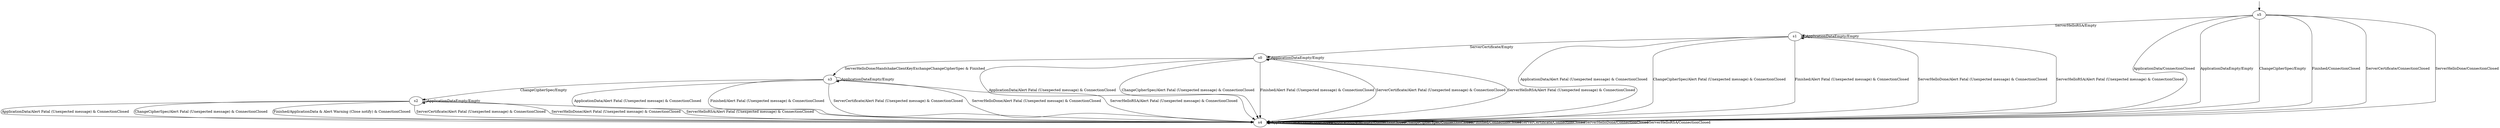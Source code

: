 digraph {
s5 [label="s5"]
s0 [label="s0"]
s1 [label="s1"]
s2 [label="s2"]
s3 [label="s3"]
s4 [label="s4"]
s5 -> s4 [label="ApplicationData/ConnectionClosed"];
s5 -> s4 [label="ApplicationDataEmpty/Empty"];
s5 -> s4 [label="ChangeCipherSpec/Empty"];
s5 -> s4 [label="Finished/ConnectionClosed"];
s5 -> s4 [label="ServerCertificate/ConnectionClosed"];
s5 -> s4 [label="ServerHelloDone/ConnectionClosed"];
s5 -> s1 [label="ServerHelloRSA/Empty"];
s0 -> s4 [label="ApplicationData/Alert Fatal (Unexpected message) & ConnectionClosed"];
s0 -> s0 [label="ApplicationDataEmpty/Empty"];
s0 -> s4 [label="ChangeCipherSpec/Alert Fatal (Unexpected message) & ConnectionClosed"];
s0 -> s4 [label="Finished/Alert Fatal (Unexpected message) & ConnectionClosed"];
s0 -> s4 [label="ServerCertificate/Alert Fatal (Unexpected message) & ConnectionClosed"];
s0 -> s3 [label="ServerHelloDone/HandshakeClientKeyExchangeChangeCipherSpec & Finished"];
s0 -> s4 [label="ServerHelloRSA/Alert Fatal (Unexpected message) & ConnectionClosed"];
s1 -> s4 [label="ApplicationData/Alert Fatal (Unexpected message) & ConnectionClosed"];
s1 -> s1 [label="ApplicationDataEmpty/Empty"];
s1 -> s4 [label="ChangeCipherSpec/Alert Fatal (Unexpected message) & ConnectionClosed"];
s1 -> s4 [label="Finished/Alert Fatal (Unexpected message) & ConnectionClosed"];
s1 -> s0 [label="ServerCertificate/Empty"];
s1 -> s4 [label="ServerHelloDone/Alert Fatal (Unexpected message) & ConnectionClosed"];
s1 -> s4 [label="ServerHelloRSA/Alert Fatal (Unexpected message) & ConnectionClosed"];
s2 -> s4 [label="ApplicationData/Alert Fatal (Unexpected message) & ConnectionClosed"];
s2 -> s2 [label="ApplicationDataEmpty/Empty"];
s2 -> s4 [label="ChangeCipherSpec/Alert Fatal (Unexpected message) & ConnectionClosed"];
s2 -> s4 [label="Finished/ApplicationData & Alert Warning (Close notify) & ConnectionClosed"];
s2 -> s4 [label="ServerCertificate/Alert Fatal (Unexpected message) & ConnectionClosed"];
s2 -> s4 [label="ServerHelloDone/Alert Fatal (Unexpected message) & ConnectionClosed"];
s2 -> s4 [label="ServerHelloRSA/Alert Fatal (Unexpected message) & ConnectionClosed"];
s3 -> s4 [label="ApplicationData/Alert Fatal (Unexpected message) & ConnectionClosed"];
s3 -> s3 [label="ApplicationDataEmpty/Empty"];
s3 -> s2 [label="ChangeCipherSpec/Empty"];
s3 -> s4 [label="Finished/Alert Fatal (Unexpected message) & ConnectionClosed"];
s3 -> s4 [label="ServerCertificate/Alert Fatal (Unexpected message) & ConnectionClosed"];
s3 -> s4 [label="ServerHelloDone/Alert Fatal (Unexpected message) & ConnectionClosed"];
s3 -> s4 [label="ServerHelloRSA/Alert Fatal (Unexpected message) & ConnectionClosed"];
s4 -> s4 [label="ApplicationData/ConnectionClosed"];
s4 -> s4 [label="ApplicationDataEmpty/ConnectionClosed"];
s4 -> s4 [label="ChangeCipherSpec/ConnectionClosed"];
s4 -> s4 [label="Finished/ConnectionClosed"];
s4 -> s4 [label="ServerCertificate/ConnectionClosed"];
s4 -> s4 [label="ServerHelloDone/ConnectionClosed"];
s4 -> s4 [label="ServerHelloRSA/ConnectionClosed"];

__start0 [label="" shape="none" width="0" height="0"];
__start0 -> s5;
}